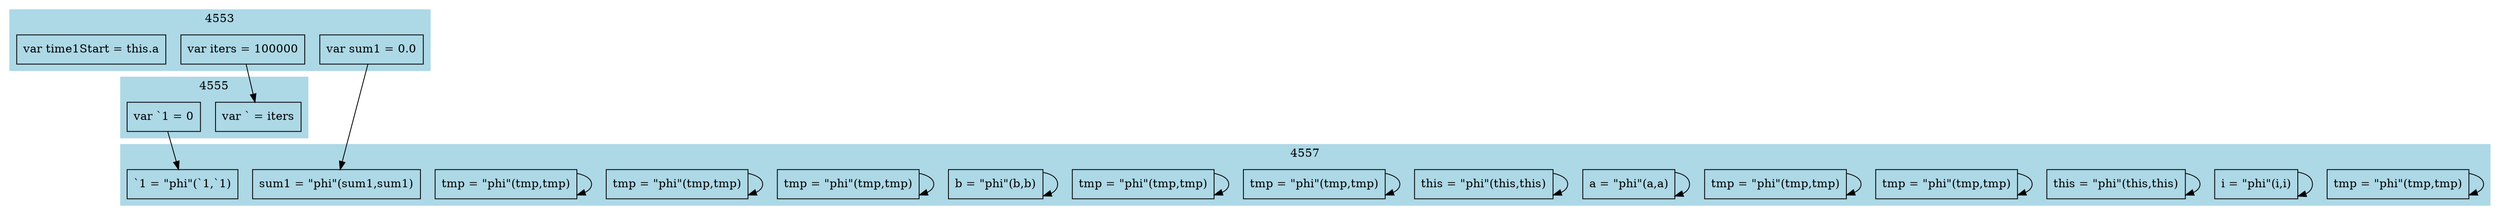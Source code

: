 digraph graphname {
e4557_true_2 -> e4557_true_2;
e4557_true_3 -> e4557_true_3;
e4557_true_4 -> e4557_true_4;
e4557_true_5 -> e4557_true_5;
e4557_true_6 -> e4557_true_6;
e4557_true_7 -> e4557_true_7;
e4557_true_8 -> e4557_true_8;
e4557_true_9 -> e4557_true_9;
e4557_true_10 -> e4557_true_10;
e4557_true_11 -> e4557_true_11;
e4557_true_12 -> e4557_true_12;
e4557_true_13 -> e4557_true_13;
e4557_true_14 -> e4557_true_14;
e4553_false_1 -> e4555_false_1;
e4553_false_3 -> e4557_true_0;
e4555_false_0 -> e4557_true_1;
subgraph cluster_4557 {
label=4557;
style=filled;
color=lightblue;
e4557_true_14[shape=box,label="tmp = \"phi\"(tmp,tmp)"];
e4557_true_13[shape=box,label="tmp = \"phi\"(tmp,tmp)"];
e4557_true_12[shape=box,label="tmp = \"phi\"(tmp,tmp)"];
e4557_true_11[shape=box,label="b = \"phi\"(b,b)"];
e4557_true_10[shape=box,label="tmp = \"phi\"(tmp,tmp)"];
e4557_true_9[shape=box,label="tmp = \"phi\"(tmp,tmp)"];
e4557_true_8[shape=box,label="this = \"phi\"(this,this)"];
e4557_true_7[shape=box,label="a = \"phi\"(a,a)"];
e4557_true_6[shape=box,label="tmp = \"phi\"(tmp,tmp)"];
e4557_true_5[shape=box,label="tmp = \"phi\"(tmp,tmp)"];
e4557_true_4[shape=box,label="this = \"phi\"(this,this)"];
e4557_true_3[shape=box,label="i = \"phi\"(i,i)"];
e4557_true_2[shape=box,label="tmp = \"phi\"(tmp,tmp)"];
e4557_true_1[shape=box,label="`1 = \"phi\"(`1,`1)"];
e4557_true_0[shape=box,label="sum1 = \"phi\"(sum1,sum1)"];
}
subgraph cluster_4555 {
label=4555;
style=filled;
color=lightblue;
e4555_false_1[shape=box,label="var ` = iters"];
e4555_false_0[shape=box,label="var `1 = 0"];
}
subgraph cluster_4553 {
label=4553;
style=filled;
color=lightblue;
e4553_false_3[shape=box,label="var sum1 = 0.0"];
e4553_false_2[shape=box,label="var time1Start = this.a"];
e4553_false_1[shape=box,label="var iters = 100000"];
}
}
